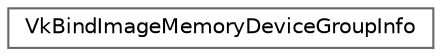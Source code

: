 digraph "类继承关系图"
{
 // LATEX_PDF_SIZE
  bgcolor="transparent";
  edge [fontname=Helvetica,fontsize=10,labelfontname=Helvetica,labelfontsize=10];
  node [fontname=Helvetica,fontsize=10,shape=box,height=0.2,width=0.4];
  rankdir="LR";
  Node0 [id="Node000000",label="VkBindImageMemoryDeviceGroupInfo",height=0.2,width=0.4,color="grey40", fillcolor="white", style="filled",URL="$struct_vk_bind_image_memory_device_group_info.html",tooltip=" "];
}
